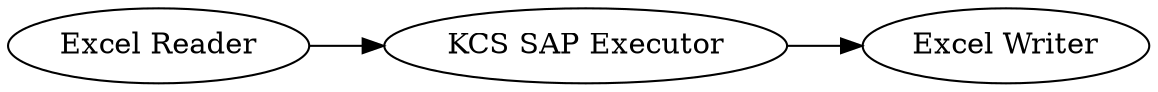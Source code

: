 digraph {
	2 -> 3
	3 -> 4
	4 [label="Excel Writer"]
	3 [label="KCS SAP Executor"]
	2 [label="Excel Reader"]
	rankdir=LR
}
